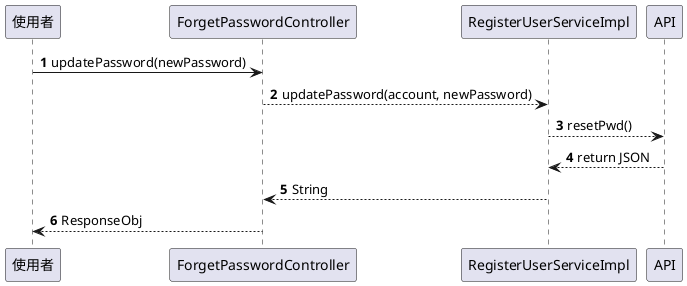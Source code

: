 @startuml

autonumber

使用者 -> ForgetPasswordController: updatePassword(newPassword)
ForgetPasswordController --> RegisterUserServiceImpl: updatePassword(account, newPassword)
RegisterUserServiceImpl --> API: resetPwd()
API --> RegisterUserServiceImpl: return JSON
RegisterUserServiceImpl --> ForgetPasswordController: String
ForgetPasswordController --> 使用者: ResponseObj
@enduml